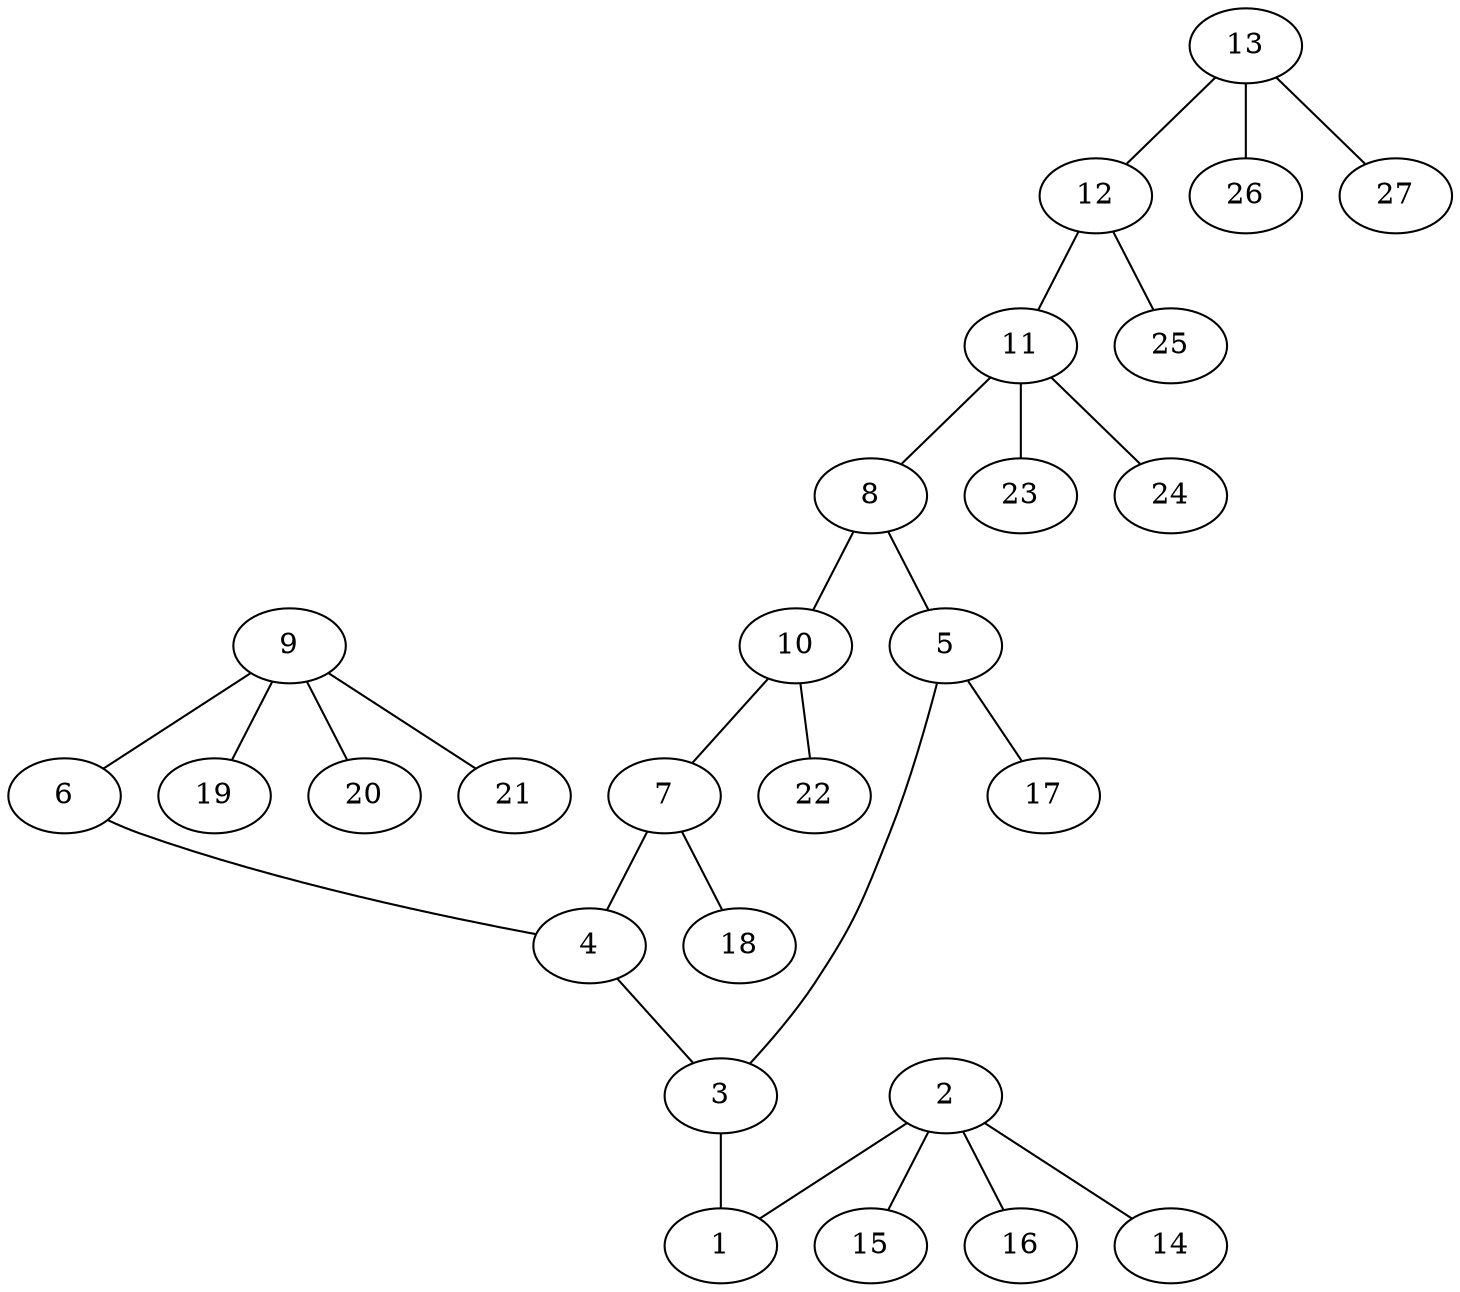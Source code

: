 graph molecule_624 {
	1	 [chem=O];
	2	 [chem=C];
	2 -- 1	 [valence=1];
	14	 [chem=H];
	2 -- 14	 [valence=1];
	15	 [chem=H];
	2 -- 15	 [valence=1];
	16	 [chem=H];
	2 -- 16	 [valence=1];
	3	 [chem=C];
	3 -- 1	 [valence=1];
	4	 [chem=C];
	4 -- 3	 [valence=2];
	5	 [chem=C];
	5 -- 3	 [valence=1];
	17	 [chem=H];
	5 -- 17	 [valence=1];
	6	 [chem=O];
	6 -- 4	 [valence=1];
	7	 [chem=C];
	7 -- 4	 [valence=1];
	18	 [chem=H];
	7 -- 18	 [valence=1];
	8	 [chem=C];
	8 -- 5	 [valence=2];
	10	 [chem=C];
	8 -- 10	 [valence=1];
	9	 [chem=C];
	9 -- 6	 [valence=1];
	19	 [chem=H];
	9 -- 19	 [valence=1];
	20	 [chem=H];
	9 -- 20	 [valence=1];
	21	 [chem=H];
	9 -- 21	 [valence=1];
	10 -- 7	 [valence=2];
	22	 [chem=H];
	10 -- 22	 [valence=1];
	11	 [chem=C];
	11 -- 8	 [valence=1];
	23	 [chem=H];
	11 -- 23	 [valence=1];
	24	 [chem=H];
	11 -- 24	 [valence=1];
	12	 [chem=C];
	12 -- 11	 [valence=1];
	25	 [chem=H];
	12 -- 25	 [valence=1];
	13	 [chem=C];
	13 -- 12	 [valence=2];
	26	 [chem=H];
	13 -- 26	 [valence=1];
	27	 [chem=H];
	13 -- 27	 [valence=1];
}
